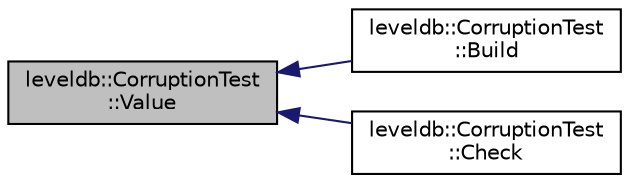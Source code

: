 digraph "leveldb::CorruptionTest::Value"
{
  edge [fontname="Helvetica",fontsize="10",labelfontname="Helvetica",labelfontsize="10"];
  node [fontname="Helvetica",fontsize="10",shape=record];
  rankdir="LR";
  Node1 [label="leveldb::CorruptionTest\l::Value",height=0.2,width=0.4,color="black", fillcolor="grey75", style="filled" fontcolor="black"];
  Node1 -> Node2 [dir="back",color="midnightblue",fontsize="10",style="solid"];
  Node2 [label="leveldb::CorruptionTest\l::Build",height=0.2,width=0.4,color="black", fillcolor="white", style="filled",URL="$classleveldb_1_1_corruption_test.html#a54d2114311c61356e879b5ccfc3cda18"];
  Node1 -> Node3 [dir="back",color="midnightblue",fontsize="10",style="solid"];
  Node3 [label="leveldb::CorruptionTest\l::Check",height=0.2,width=0.4,color="black", fillcolor="white", style="filled",URL="$classleveldb_1_1_corruption_test.html#aa03dcde1d0771ebbcf7d6ac8bda9c725"];
}
